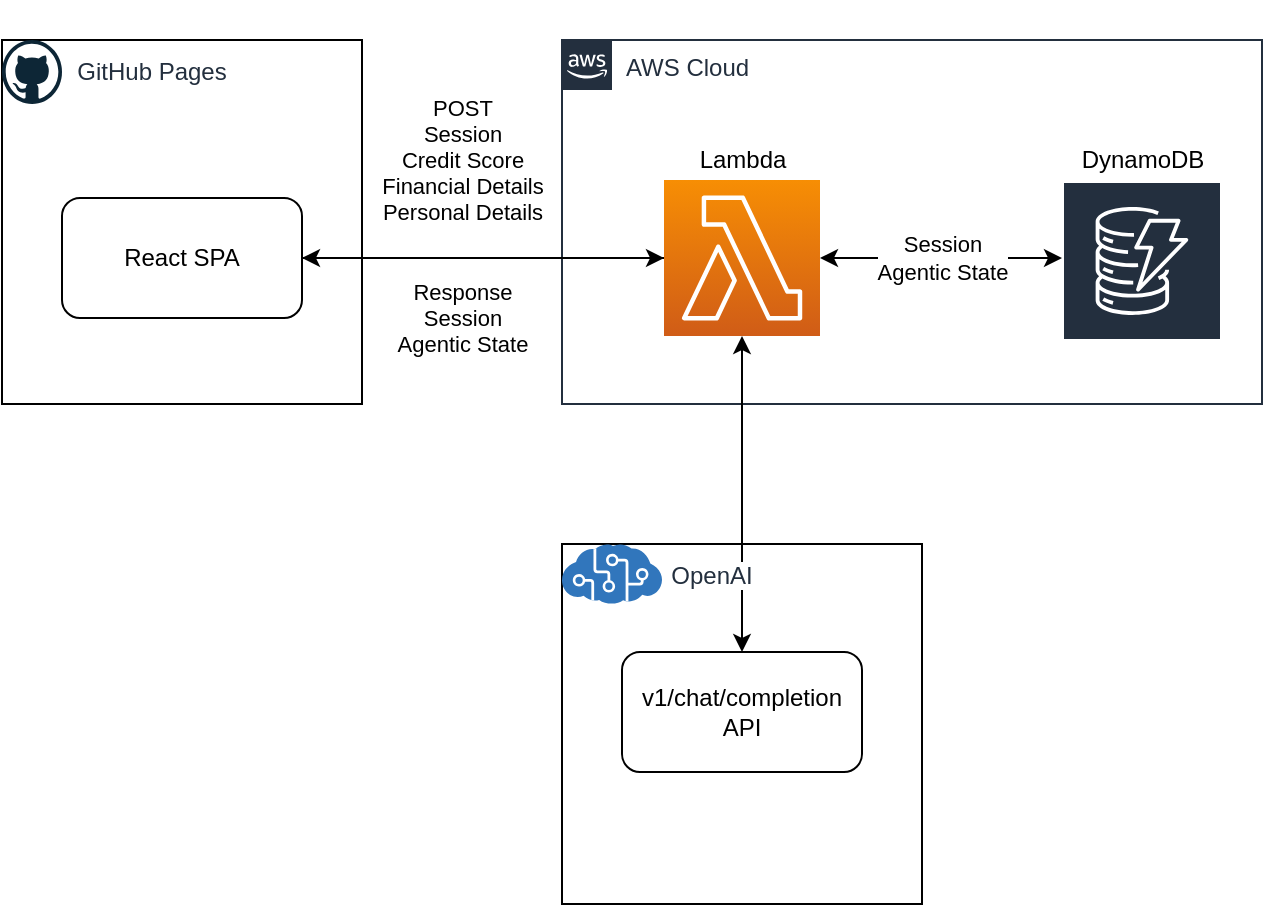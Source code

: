<mxfile version="13.3.5" type="device"><diagram id="Q6aX5kXz4iPOpMq-gbZ6" name="Page-1"><mxGraphModel dx="817" dy="584" grid="1" gridSize="10" guides="1" tooltips="1" connect="1" arrows="1" fold="1" page="1" pageScale="1" pageWidth="827" pageHeight="1169" math="0" shadow="0"><root><mxCell id="0"/><mxCell id="1" parent="0"/><mxCell id="se9Jt_ijZtQOqXLuYwTl-1" value="" style="rounded=0;whiteSpace=wrap;html=1;fillColor=none;" vertex="1" parent="1"><mxGeometry x="600" y="330" width="180" height="180" as="geometry"/></mxCell><mxCell id="se9Jt_ijZtQOqXLuYwTl-2" value="" style="rounded=0;whiteSpace=wrap;html=1;fillColor=none;" vertex="1" parent="1"><mxGeometry x="320" y="78" width="180" height="182" as="geometry"/></mxCell><mxCell id="se9Jt_ijZtQOqXLuYwTl-3" value="AWS Cloud" style="points=[[0,0],[0.25,0],[0.5,0],[0.75,0],[1,0],[1,0.25],[1,0.5],[1,0.75],[1,1],[0.75,1],[0.5,1],[0.25,1],[0,1],[0,0.75],[0,0.5],[0,0.25]];outlineConnect=0;gradientColor=none;html=1;whiteSpace=wrap;fontSize=12;fontStyle=0;shape=mxgraph.aws4.group;grIcon=mxgraph.aws4.group_aws_cloud_alt;strokeColor=#232F3E;fillColor=none;verticalAlign=top;align=left;spacingLeft=30;fontColor=#232F3E;dashed=0;labelBackgroundColor=#ffffff;" vertex="1" parent="1"><mxGeometry x="600" y="78" width="350" height="182" as="geometry"/></mxCell><mxCell id="se9Jt_ijZtQOqXLuYwTl-4" value="" style="outlineConnect=0;fontColor=#232F3E;gradientColor=#F78E04;gradientDirection=north;fillColor=#D05C17;strokeColor=#ffffff;dashed=0;verticalLabelPosition=bottom;verticalAlign=top;align=center;html=1;fontSize=12;fontStyle=0;aspect=fixed;shape=mxgraph.aws4.resourceIcon;resIcon=mxgraph.aws4.lambda;labelBackgroundColor=#ffffff;spacingTop=6;" vertex="1" parent="1"><mxGeometry x="651" y="148" width="78" height="78" as="geometry"/></mxCell><mxCell id="se9Jt_ijZtQOqXLuYwTl-5" value="" style="group" vertex="1" connectable="0" parent="1"><mxGeometry x="320" y="78" width="120" height="32" as="geometry"/></mxCell><mxCell id="se9Jt_ijZtQOqXLuYwTl-6" value="&#10;&#10;&lt;span style=&quot;color: rgb(35, 47, 62); font-family: helvetica; font-size: 12px; font-style: normal; font-weight: 400; letter-spacing: normal; text-align: left; text-indent: 0px; text-transform: none; word-spacing: 0px; background-color: rgb(255, 255, 255); display: inline; float: none;&quot;&gt;GitHub Pages&lt;/span&gt;&#10;&#10;" style="text;html=1;strokeColor=none;fillColor=none;align=center;verticalAlign=middle;whiteSpace=wrap;rounded=0;" vertex="1" parent="se9Jt_ijZtQOqXLuYwTl-5"><mxGeometry x="30" y="6" width="90" height="20" as="geometry"/></mxCell><mxCell id="se9Jt_ijZtQOqXLuYwTl-7" value="" style="dashed=0;outlineConnect=0;html=1;align=center;labelPosition=center;verticalLabelPosition=bottom;verticalAlign=top;shape=mxgraph.weblogos.github" vertex="1" parent="se9Jt_ijZtQOqXLuYwTl-5"><mxGeometry width="30" height="32" as="geometry"/></mxCell><mxCell id="se9Jt_ijZtQOqXLuYwTl-8" style="edgeStyle=orthogonalEdgeStyle;rounded=0;orthogonalLoop=1;jettySize=auto;html=1;exitX=1;exitY=0.5;exitDx=0;exitDy=0;" edge="1" parent="1" source="se9Jt_ijZtQOqXLuYwTl-13" target="se9Jt_ijZtQOqXLuYwTl-4"><mxGeometry relative="1" as="geometry"/></mxCell><mxCell id="se9Jt_ijZtQOqXLuYwTl-9" value="POST&lt;br&gt;Session&lt;br&gt;Credit Score&lt;br&gt;Financial Details&lt;br&gt;Personal Details" style="edgeLabel;html=1;align=center;verticalAlign=middle;resizable=0;points=[];" vertex="1" connectable="0" parent="se9Jt_ijZtQOqXLuYwTl-8"><mxGeometry x="-0.087" relative="1" as="geometry"><mxPoint x="-2.76" y="-49" as="offset"/></mxGeometry></mxCell><mxCell id="se9Jt_ijZtQOqXLuYwTl-10" style="edgeStyle=orthogonalEdgeStyle;rounded=0;orthogonalLoop=1;jettySize=auto;html=1;entryX=1;entryY=0.5;entryDx=0;entryDy=0;" edge="1" parent="1" source="se9Jt_ijZtQOqXLuYwTl-4" target="se9Jt_ijZtQOqXLuYwTl-13"><mxGeometry relative="1" as="geometry"><mxPoint x="610" y="310" as="targetPoint"/></mxGeometry></mxCell><mxCell id="se9Jt_ijZtQOqXLuYwTl-11" value="Response&lt;br&gt;Session&lt;br&gt;Agentic State" style="edgeLabel;html=1;align=center;verticalAlign=middle;resizable=0;points=[];" vertex="1" connectable="0" parent="se9Jt_ijZtQOqXLuYwTl-10"><mxGeometry x="0.403" y="2" relative="1" as="geometry"><mxPoint x="25.9" y="28" as="offset"/></mxGeometry></mxCell><mxCell id="se9Jt_ijZtQOqXLuYwTl-12" style="edgeStyle=orthogonalEdgeStyle;rounded=0;orthogonalLoop=1;jettySize=auto;html=1;startArrow=classic;startFill=1;" edge="1" parent="1" source="se9Jt_ijZtQOqXLuYwTl-4" target="se9Jt_ijZtQOqXLuYwTl-14"><mxGeometry relative="1" as="geometry"/></mxCell><mxCell id="se9Jt_ijZtQOqXLuYwTl-13" value="React SPA" style="rounded=1;whiteSpace=wrap;html=1;fillColor=none;" vertex="1" parent="1"><mxGeometry x="350" y="157" width="120" height="60" as="geometry"/></mxCell><mxCell id="se9Jt_ijZtQOqXLuYwTl-14" value="v1/chat/completion&lt;br&gt;API" style="rounded=1;whiteSpace=wrap;html=1;fillColor=none;" vertex="1" parent="1"><mxGeometry x="630" y="384" width="120" height="60" as="geometry"/></mxCell><mxCell id="se9Jt_ijZtQOqXLuYwTl-15" value="" style="group" vertex="1" connectable="0" parent="1"><mxGeometry x="600" y="330" width="120" height="32" as="geometry"/></mxCell><mxCell id="se9Jt_ijZtQOqXLuYwTl-16" value="" style="group" vertex="1" connectable="0" parent="se9Jt_ijZtQOqXLuYwTl-15"><mxGeometry width="120" height="32" as="geometry"/></mxCell><mxCell id="se9Jt_ijZtQOqXLuYwTl-17" value="&lt;span style=&quot;background-color: rgb(255 , 255 , 255) ; color: rgb(35 , 47 , 62) ; font-family: &amp;#34;helvetica&amp;#34; ; text-align: left&quot;&gt;OpenAI&lt;/span&gt;" style="text;html=1;strokeColor=none;fillColor=none;align=center;verticalAlign=middle;whiteSpace=wrap;rounded=0;" vertex="1" parent="se9Jt_ijZtQOqXLuYwTl-16"><mxGeometry x="30" y="6" width="90" height="20" as="geometry"/></mxCell><mxCell id="se9Jt_ijZtQOqXLuYwTl-18" value="" style="aspect=fixed;html=1;points=[];align=center;image;fontSize=12;image=img/lib/mscae/Cognitive_Services.svg;fillColor=none;" vertex="1" parent="se9Jt_ijZtQOqXLuYwTl-15"><mxGeometry width="50" height="30" as="geometry"/></mxCell><mxCell id="se9Jt_ijZtQOqXLuYwTl-21" value="" style="outlineConnect=0;fontColor=#232F3E;gradientColor=none;strokeColor=#ffffff;fillColor=#232F3E;dashed=0;verticalLabelPosition=middle;verticalAlign=bottom;align=center;html=1;whiteSpace=wrap;fontSize=10;fontStyle=1;spacing=3;shape=mxgraph.aws4.productIcon;prIcon=mxgraph.aws4.dynamodb;" vertex="1" parent="1"><mxGeometry x="850" y="148.5" width="80" height="77" as="geometry"/></mxCell><mxCell id="se9Jt_ijZtQOqXLuYwTl-22" value="Session&lt;br&gt;Agentic State" style="edgeStyle=orthogonalEdgeStyle;rounded=0;orthogonalLoop=1;jettySize=auto;html=1;startArrow=classic;startFill=1;" edge="1" parent="1" source="se9Jt_ijZtQOqXLuYwTl-4" target="se9Jt_ijZtQOqXLuYwTl-21"><mxGeometry relative="1" as="geometry"><mxPoint x="700" y="236" as="sourcePoint"/><mxPoint x="700" y="394" as="targetPoint"/></mxGeometry></mxCell><mxCell id="se9Jt_ijZtQOqXLuYwTl-23" value="Lambda" style="text;html=1;align=center;verticalAlign=middle;resizable=0;points=[];autosize=1;" vertex="1" parent="1"><mxGeometry x="660" y="128" width="60" height="20" as="geometry"/></mxCell><mxCell id="se9Jt_ijZtQOqXLuYwTl-24" value="DynamoDB" style="text;html=1;align=center;verticalAlign=middle;resizable=0;points=[];autosize=1;" vertex="1" parent="1"><mxGeometry x="850" y="128" width="80" height="20" as="geometry"/></mxCell></root></mxGraphModel></diagram></mxfile>